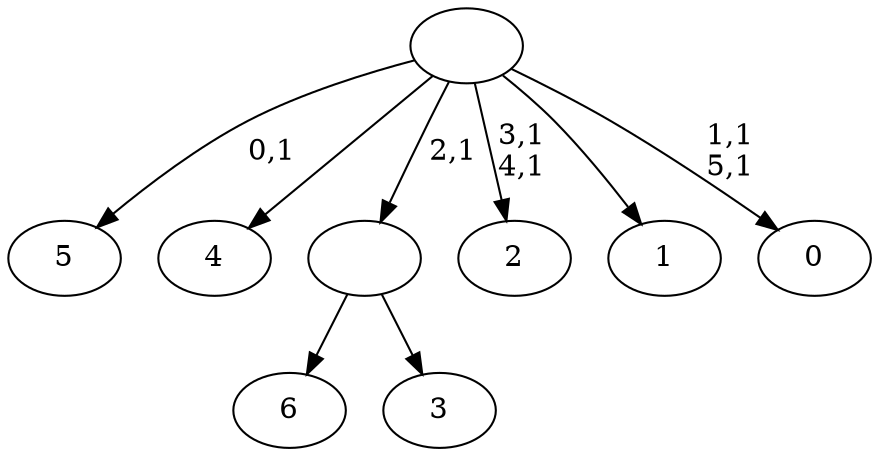 digraph T {
	13 [label="6"]
	12 [label="5"]
	10 [label="4"]
	9 [label="3"]
	8 [label=""]
	7 [label="2"]
	4 [label="1"]
	3 [label="0"]
	0 [label=""]
	8 -> 13 [label=""]
	8 -> 9 [label=""]
	0 -> 3 [label="1,1\n5,1"]
	0 -> 7 [label="3,1\n4,1"]
	0 -> 12 [label="0,1"]
	0 -> 10 [label=""]
	0 -> 8 [label="2,1"]
	0 -> 4 [label=""]
}
